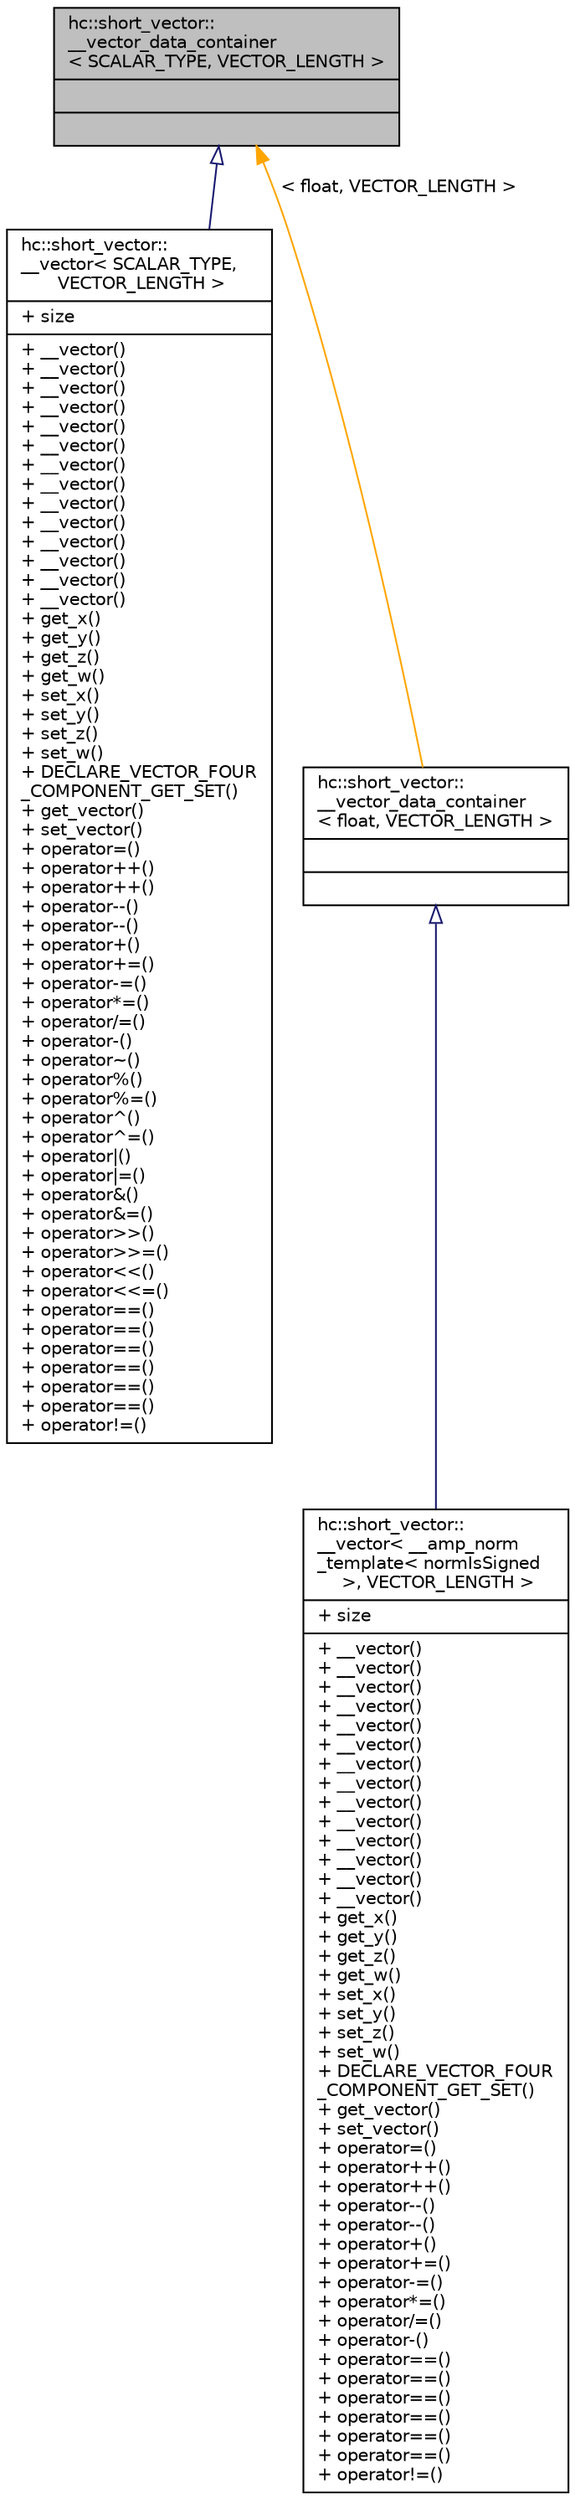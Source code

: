 digraph "hc::short_vector::__vector_data_container&lt; SCALAR_TYPE, VECTOR_LENGTH &gt;"
{
  edge [fontname="Helvetica",fontsize="10",labelfontname="Helvetica",labelfontsize="10"];
  node [fontname="Helvetica",fontsize="10",shape=record];
  Node1 [label="{hc::short_vector::\l__vector_data_container\l\< SCALAR_TYPE, VECTOR_LENGTH \>\n||}",height=0.2,width=0.4,color="black", fillcolor="grey75", style="filled", fontcolor="black"];
  Node1 -> Node2 [dir="back",color="midnightblue",fontsize="10",style="solid",arrowtail="onormal",fontname="Helvetica"];
  Node2 [label="{hc::short_vector::\l__vector\< SCALAR_TYPE,\l VECTOR_LENGTH \>\n|+ size\l|+ __vector()\l+ __vector()\l+ __vector()\l+ __vector()\l+ __vector()\l+ __vector()\l+ __vector()\l+ __vector()\l+ __vector()\l+ __vector()\l+ __vector()\l+ __vector()\l+ __vector()\l+ __vector()\l+ get_x()\l+ get_y()\l+ get_z()\l+ get_w()\l+ set_x()\l+ set_y()\l+ set_z()\l+ set_w()\l+ DECLARE_VECTOR_FOUR\l_COMPONENT_GET_SET()\l+ get_vector()\l+ set_vector()\l+ operator=()\l+ operator++()\l+ operator++()\l+ operator--()\l+ operator--()\l+ operator+()\l+ operator+=()\l+ operator-=()\l+ operator*=()\l+ operator/=()\l+ operator-()\l+ operator~()\l+ operator%()\l+ operator%=()\l+ operator^()\l+ operator^=()\l+ operator\|()\l+ operator\|=()\l+ operator&()\l+ operator&=()\l+ operator\>\>()\l+ operator\>\>=()\l+ operator\<\<()\l+ operator\<\<=()\l+ operator==()\l+ operator==()\l+ operator==()\l+ operator==()\l+ operator==()\l+ operator==()\l+ operator!=()\l}",height=0.2,width=0.4,color="black", fillcolor="white", style="filled",URL="$classhc_1_1short__vector_1_1____vector.html"];
  Node1 -> Node3 [dir="back",color="orange",fontsize="10",style="solid",label=" \< float, VECTOR_LENGTH \>" ,fontname="Helvetica"];
  Node3 [label="{hc::short_vector::\l__vector_data_container\l\< float, VECTOR_LENGTH \>\n||}",height=0.2,width=0.4,color="black", fillcolor="white", style="filled",URL="$classhc_1_1short__vector_1_1____vector__data__container.html"];
  Node3 -> Node4 [dir="back",color="midnightblue",fontsize="10",style="solid",arrowtail="onormal",fontname="Helvetica"];
  Node4 [label="{hc::short_vector::\l__vector\< __amp_norm\l_template\< normIsSigned\l \>, VECTOR_LENGTH \>\n|+ size\l|+ __vector()\l+ __vector()\l+ __vector()\l+ __vector()\l+ __vector()\l+ __vector()\l+ __vector()\l+ __vector()\l+ __vector()\l+ __vector()\l+ __vector()\l+ __vector()\l+ __vector()\l+ __vector()\l+ get_x()\l+ get_y()\l+ get_z()\l+ get_w()\l+ set_x()\l+ set_y()\l+ set_z()\l+ set_w()\l+ DECLARE_VECTOR_FOUR\l_COMPONENT_GET_SET()\l+ get_vector()\l+ set_vector()\l+ operator=()\l+ operator++()\l+ operator++()\l+ operator--()\l+ operator--()\l+ operator+()\l+ operator+=()\l+ operator-=()\l+ operator*=()\l+ operator/=()\l+ operator-()\l+ operator==()\l+ operator==()\l+ operator==()\l+ operator==()\l+ operator==()\l+ operator==()\l+ operator!=()\l}",height=0.2,width=0.4,color="black", fillcolor="white", style="filled",URL="$classhc_1_1short__vector_1_1____vector_3_01____amp__norm__template_3_01normIsSigned_01_4_00_01VECTOR__LENGTH_01_4.html"];
}

